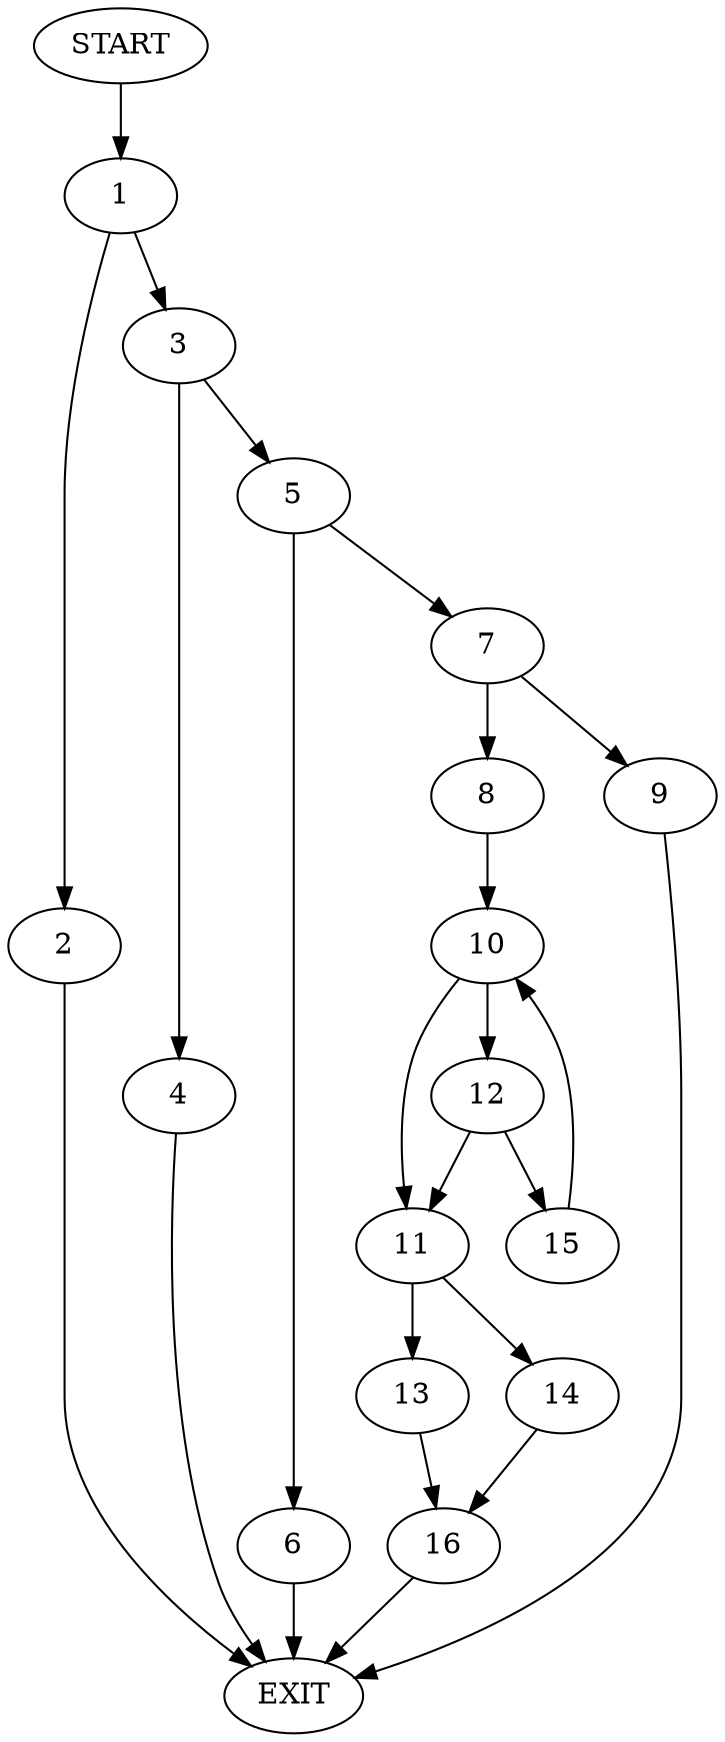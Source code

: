 digraph {
0 [label="START"]
17 [label="EXIT"]
0 -> 1
1 -> 2
1 -> 3
2 -> 17
3 -> 4
3 -> 5
4 -> 17
5 -> 6
5 -> 7
6 -> 17
7 -> 8
7 -> 9
9 -> 17
8 -> 10
10 -> 11
10 -> 12
11 -> 13
11 -> 14
12 -> 11
12 -> 15
15 -> 10
13 -> 16
14 -> 16
16 -> 17
}
